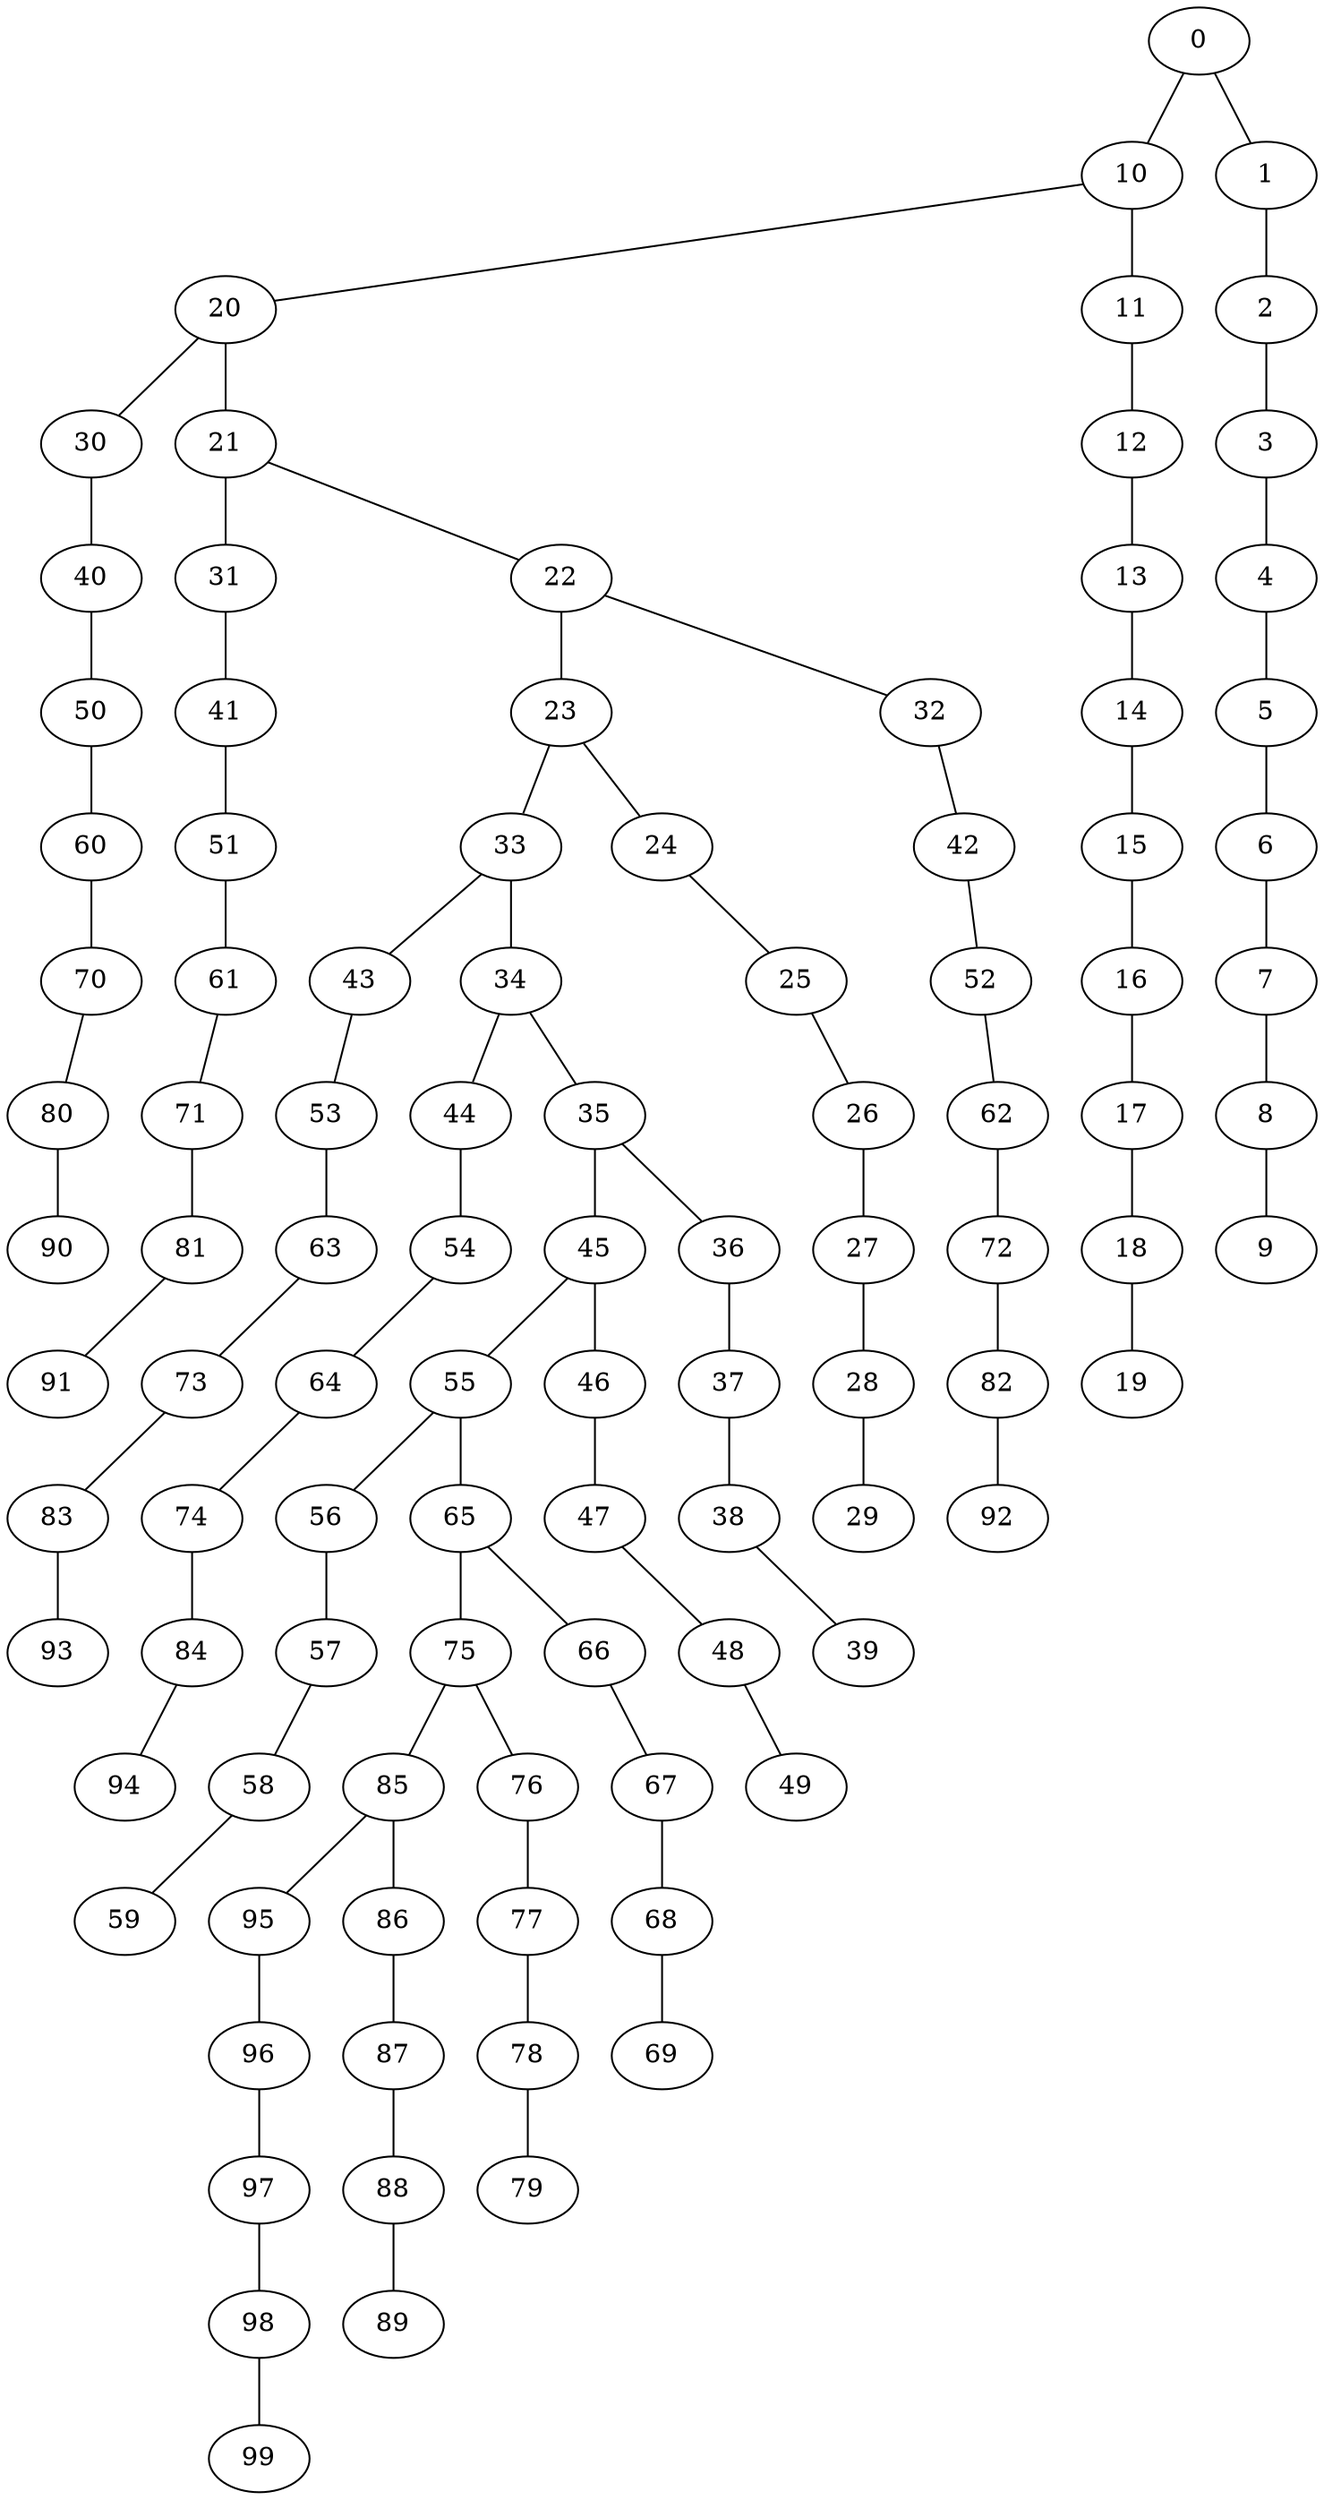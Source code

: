 graph{
30 -- 40;
55 -- 56;
83 -- 93;
20 -- 21;
46 -- 47;
75 -- 85;
12 -- 13;
37 -- 38;
8 -- 9;
55 -- 65;
75 -- 76;
64 -- 74;
0 -- 10;
18 -- 19;
66 -- 67;
73 -- 83;
11 -- 12;
57 -- 58;
81 -- 91;
28 -- 29;
48 -- 49;
0 -- 1;
82 -- 92;
45 -- 55;
20 -- 30;
72 -- 82;
84 -- 94;
65 -- 75;
1 -- 2;
2 -- 3;
17 -- 18;
85 -- 95;
65 -- 66;
27 -- 28;
10 -- 20;
85 -- 86;
21 -- 31;
56 -- 57;
80 -- 90;
76 -- 77;
45 -- 46;
63 -- 73;
47 -- 48;
67 -- 68;
10 -- 11;
38 -- 39;
36 -- 37;
58 -- 59;
54 -- 64;
74 -- 84;
95 -- 96;
21 -- 22;
16 -- 17;
23 -- 33;
86 -- 87;
62 -- 72;
23 -- 24;
51 -- 61;
7 -- 8;
4 -- 5;
60 -- 70;
50 -- 60;
61 -- 71;
77 -- 78;
3 -- 4;
43 -- 53;
22 -- 32;
5 -- 6;
44 -- 54;
68 -- 69;
24 -- 25;
33 -- 43;
70 -- 80;
96 -- 97;
52 -- 62;
26 -- 27;
13 -- 14;
87 -- 88;
32 -- 42;
34 -- 44;
78 -- 79;
14 -- 15;
15 -- 16;
71 -- 81;
97 -- 98;
53 -- 63;
40 -- 50;
33 -- 34;
34 -- 35;
88 -- 89;
42 -- 52;
22 -- 23;
35 -- 36;
98 -- 99;
25 -- 26;
35 -- 45;
31 -- 41;
41 -- 51;
6 -- 7;
}
